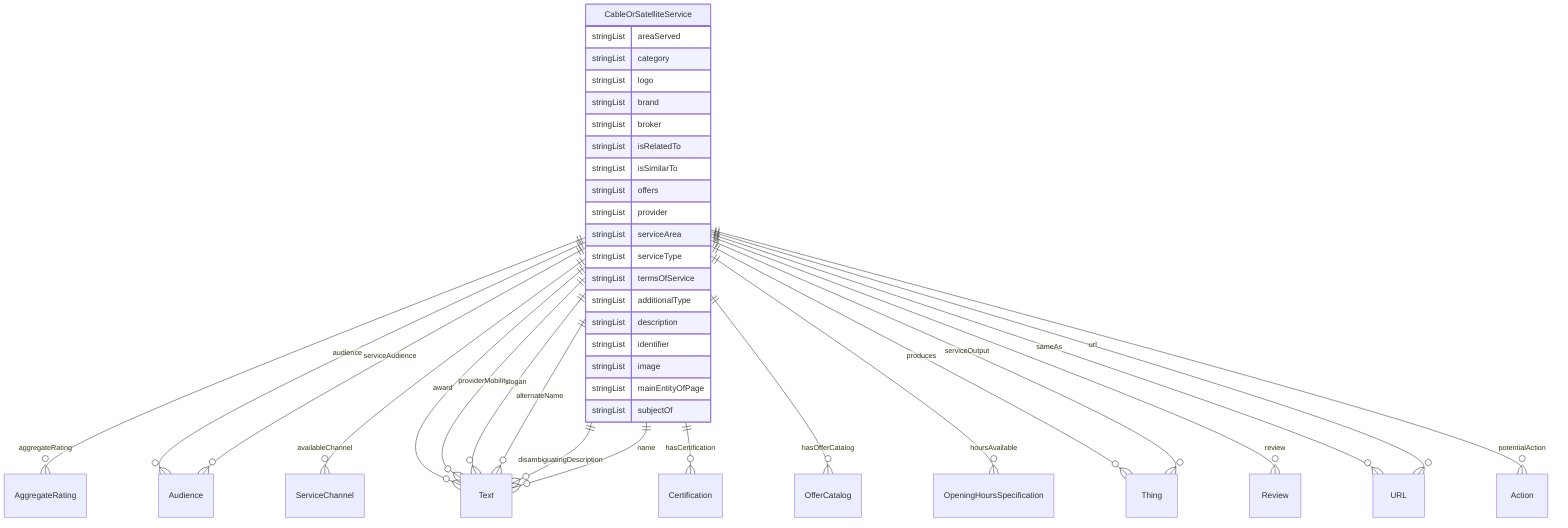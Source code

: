erDiagram
CableOrSatelliteService {
    stringList areaServed  
    stringList category  
    stringList logo  
    stringList brand  
    stringList broker  
    stringList isRelatedTo  
    stringList isSimilarTo  
    stringList offers  
    stringList provider  
    stringList serviceArea  
    stringList serviceType  
    stringList termsOfService  
    stringList additionalType  
    stringList description  
    stringList identifier  
    stringList image  
    stringList mainEntityOfPage  
    stringList subjectOf  
}

CableOrSatelliteService ||--}o AggregateRating : "aggregateRating"
CableOrSatelliteService ||--}o Audience : "audience"
CableOrSatelliteService ||--}o ServiceChannel : "availableChannel"
CableOrSatelliteService ||--}o Text : "award"
CableOrSatelliteService ||--}o Certification : "hasCertification"
CableOrSatelliteService ||--}o OfferCatalog : "hasOfferCatalog"
CableOrSatelliteService ||--}o OpeningHoursSpecification : "hoursAvailable"
CableOrSatelliteService ||--}o Thing : "produces"
CableOrSatelliteService ||--}o Text : "providerMobility"
CableOrSatelliteService ||--}o Review : "review"
CableOrSatelliteService ||--}o Audience : "serviceAudience"
CableOrSatelliteService ||--}o Thing : "serviceOutput"
CableOrSatelliteService ||--}o Text : "slogan"
CableOrSatelliteService ||--}o Text : "alternateName"
CableOrSatelliteService ||--}o Text : "disambiguatingDescription"
CableOrSatelliteService ||--}o Text : "name"
CableOrSatelliteService ||--}o URL : "sameAs"
CableOrSatelliteService ||--}o Action : "potentialAction"
CableOrSatelliteService ||--}o URL : "url"
